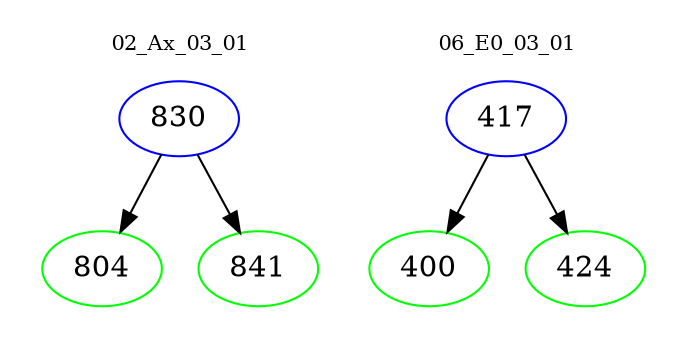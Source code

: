 digraph{
subgraph cluster_0 {
color = white
label = "02_Ax_03_01";
fontsize=10;
T0_830 [label="830", color="blue"]
T0_830 -> T0_804 [color="black"]
T0_804 [label="804", color="green"]
T0_830 -> T0_841 [color="black"]
T0_841 [label="841", color="green"]
}
subgraph cluster_1 {
color = white
label = "06_E0_03_01";
fontsize=10;
T1_417 [label="417", color="blue"]
T1_417 -> T1_400 [color="black"]
T1_400 [label="400", color="green"]
T1_417 -> T1_424 [color="black"]
T1_424 [label="424", color="green"]
}
}
